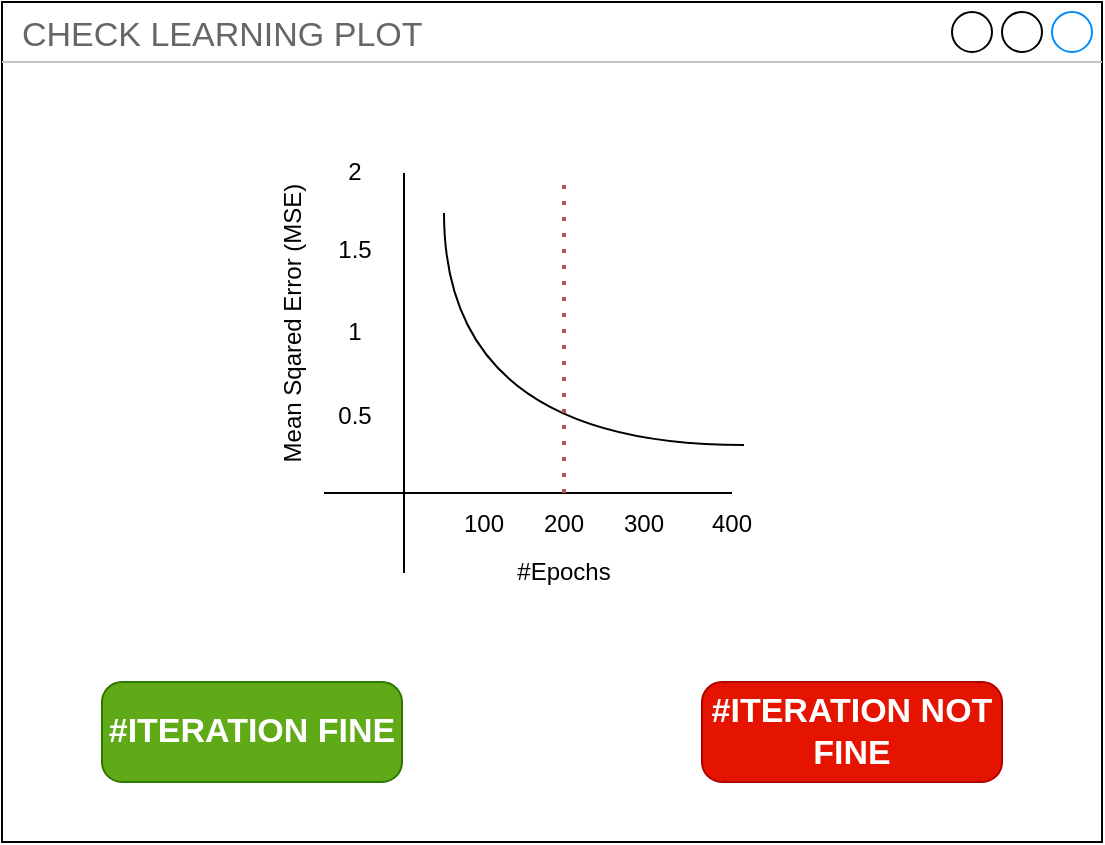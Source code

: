 <mxfile version="22.1.3" type="github">
  <diagram name="Page-1" id="nhNsRzITMz-M93TEYYym">
    <mxGraphModel dx="794" dy="464" grid="1" gridSize="10" guides="1" tooltips="1" connect="1" arrows="1" fold="1" page="1" pageScale="1" pageWidth="827" pageHeight="1169" math="0" shadow="0">
      <root>
        <mxCell id="0" />
        <mxCell id="1" parent="0" />
        <mxCell id="Hp8Fg3LxT_b1Gx9PQCwO-2" value="CHECK LEARNING PLOT" style="strokeWidth=1;shadow=0;dashed=0;align=center;html=1;shape=mxgraph.mockup.containers.window;align=left;verticalAlign=top;spacingLeft=8;strokeColor2=#008cff;strokeColor3=#c4c4c4;fontColor=#666666;mainText=;fontSize=17;labelBackgroundColor=none;whiteSpace=wrap;" parent="1" vertex="1">
          <mxGeometry x="130" y="50" width="550" height="420" as="geometry" />
        </mxCell>
        <mxCell id="Bg1jh7Ig21SnH2CRWFRp-2" value="#ITERATION FINE" style="strokeWidth=1;shadow=0;dashed=0;align=center;html=1;shape=mxgraph.mockup.buttons.button;strokeColor=#2D7600;fontColor=#ffffff;mainText=;buttonStyle=round;fontSize=17;fontStyle=1;fillColor=#60a917;whiteSpace=wrap;" parent="1" vertex="1">
          <mxGeometry x="180" y="390" width="150" height="50" as="geometry" />
        </mxCell>
        <mxCell id="Bg1jh7Ig21SnH2CRWFRp-3" value="#ITERATION NOT FINE" style="strokeWidth=1;shadow=0;dashed=0;align=center;html=1;shape=mxgraph.mockup.buttons.button;strokeColor=#B20000;mainText=;buttonStyle=round;fontSize=17;fontStyle=1;fillColor=#e51400;whiteSpace=wrap;fontColor=#ffffff;" parent="1" vertex="1">
          <mxGeometry x="480" y="390" width="150" height="50" as="geometry" />
        </mxCell>
        <mxCell id="ysi-jnaYKvB7psEBhoRT-1" value="" style="endArrow=none;html=1;rounded=0;" edge="1" parent="1">
          <mxGeometry width="50" height="50" relative="1" as="geometry">
            <mxPoint x="331" y="335.5" as="sourcePoint" />
            <mxPoint x="331" y="135.5" as="targetPoint" />
          </mxGeometry>
        </mxCell>
        <mxCell id="ysi-jnaYKvB7psEBhoRT-2" value="" style="endArrow=none;html=1;rounded=0;entryX=0.5;entryY=0;entryDx=0;entryDy=0;" edge="1" parent="1" target="ysi-jnaYKvB7psEBhoRT-16">
          <mxGeometry width="50" height="50" relative="1" as="geometry">
            <mxPoint x="291" y="295.5" as="sourcePoint" />
            <mxPoint x="731" y="295.5" as="targetPoint" />
          </mxGeometry>
        </mxCell>
        <mxCell id="ysi-jnaYKvB7psEBhoRT-4" value="Mean Sqared Error (MSE)" style="text;html=1;strokeColor=none;fillColor=none;align=center;verticalAlign=middle;whiteSpace=wrap;rounded=0;rotation=-90;" vertex="1" parent="1">
          <mxGeometry x="200" y="195.5" width="150" height="30" as="geometry" />
        </mxCell>
        <mxCell id="ysi-jnaYKvB7psEBhoRT-5" value="0.5" style="text;html=1;align=center;verticalAlign=middle;resizable=0;points=[];autosize=1;strokeColor=none;fillColor=none;" vertex="1" parent="1">
          <mxGeometry x="286" y="241.5" width="40" height="30" as="geometry" />
        </mxCell>
        <mxCell id="ysi-jnaYKvB7psEBhoRT-7" value="1" style="text;html=1;align=center;verticalAlign=middle;resizable=0;points=[];autosize=1;strokeColor=none;fillColor=none;" vertex="1" parent="1">
          <mxGeometry x="291" y="199.5" width="30" height="30" as="geometry" />
        </mxCell>
        <mxCell id="ysi-jnaYKvB7psEBhoRT-8" value="1.5" style="text;html=1;align=center;verticalAlign=middle;resizable=0;points=[];autosize=1;strokeColor=none;fillColor=none;" vertex="1" parent="1">
          <mxGeometry x="286" y="158.5" width="40" height="30" as="geometry" />
        </mxCell>
        <mxCell id="ysi-jnaYKvB7psEBhoRT-9" value="2" style="text;html=1;align=center;verticalAlign=middle;resizable=0;points=[];autosize=1;strokeColor=none;fillColor=none;" vertex="1" parent="1">
          <mxGeometry x="291" y="120" width="30" height="30" as="geometry" />
        </mxCell>
        <mxCell id="ysi-jnaYKvB7psEBhoRT-12" value="#Epochs" style="text;html=1;strokeColor=none;fillColor=none;align=center;verticalAlign=middle;whiteSpace=wrap;rounded=0;" vertex="1" parent="1">
          <mxGeometry x="381" y="319.5" width="60" height="30" as="geometry" />
        </mxCell>
        <mxCell id="ysi-jnaYKvB7psEBhoRT-13" value="100" style="text;html=1;strokeColor=none;fillColor=none;align=center;verticalAlign=middle;whiteSpace=wrap;rounded=0;" vertex="1" parent="1">
          <mxGeometry x="341" y="295.5" width="60" height="30" as="geometry" />
        </mxCell>
        <mxCell id="ysi-jnaYKvB7psEBhoRT-14" value="200" style="text;html=1;strokeColor=none;fillColor=none;align=center;verticalAlign=middle;whiteSpace=wrap;rounded=0;" vertex="1" parent="1">
          <mxGeometry x="381" y="295.5" width="60" height="30" as="geometry" />
        </mxCell>
        <mxCell id="ysi-jnaYKvB7psEBhoRT-15" value="300" style="text;html=1;strokeColor=none;fillColor=none;align=center;verticalAlign=middle;whiteSpace=wrap;rounded=0;" vertex="1" parent="1">
          <mxGeometry x="421" y="295.5" width="60" height="30" as="geometry" />
        </mxCell>
        <mxCell id="ysi-jnaYKvB7psEBhoRT-16" value="400" style="text;html=1;strokeColor=none;fillColor=none;align=center;verticalAlign=middle;whiteSpace=wrap;rounded=0;" vertex="1" parent="1">
          <mxGeometry x="465" y="295.5" width="60" height="30" as="geometry" />
        </mxCell>
        <mxCell id="ysi-jnaYKvB7psEBhoRT-18" value="" style="endArrow=none;html=1;rounded=0;edgeStyle=orthogonalEdgeStyle;curved=1;endSize=0;" edge="1" parent="1">
          <mxGeometry width="50" height="50" relative="1" as="geometry">
            <mxPoint x="501" y="271.5" as="sourcePoint" />
            <mxPoint x="351" y="155.5" as="targetPoint" />
            <Array as="points">
              <mxPoint x="351" y="271.5" />
            </Array>
          </mxGeometry>
        </mxCell>
        <mxCell id="ysi-jnaYKvB7psEBhoRT-21" value="" style="endArrow=none;dashed=1;html=1;dashPattern=1 3;strokeWidth=2;rounded=0;fillColor=#f8cecc;strokeColor=#b85450;" edge="1" parent="1">
          <mxGeometry width="50" height="50" relative="1" as="geometry">
            <mxPoint x="411" y="295.5" as="sourcePoint" />
            <mxPoint x="411" y="135.5" as="targetPoint" />
          </mxGeometry>
        </mxCell>
      </root>
    </mxGraphModel>
  </diagram>
</mxfile>
